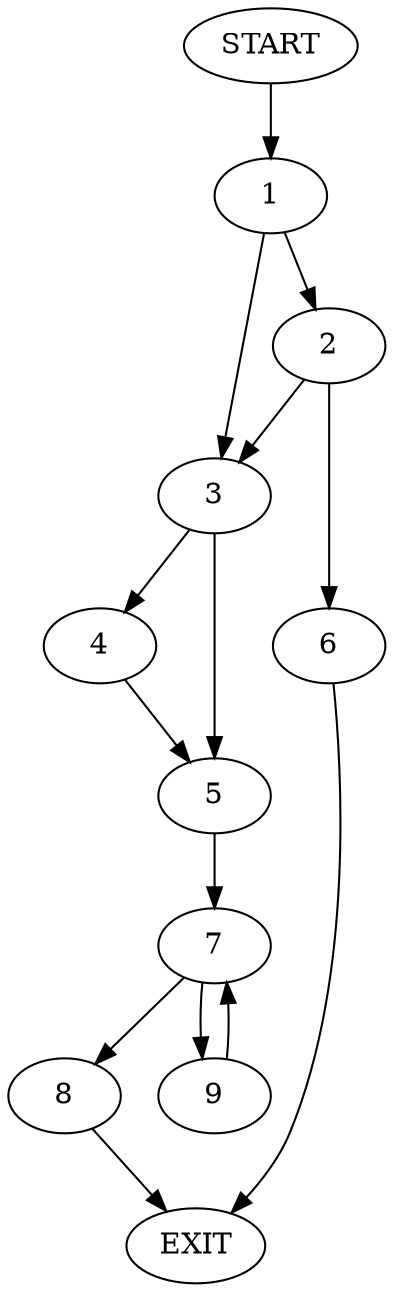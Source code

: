 digraph {
0 [label="START"]
10 [label="EXIT"]
0 -> 1
1 -> 2
1 -> 3
3 -> 4
3 -> 5
2 -> 3
2 -> 6
6 -> 10
5 -> 7
4 -> 5
7 -> 8
7 -> 9
9 -> 7
8 -> 10
}
